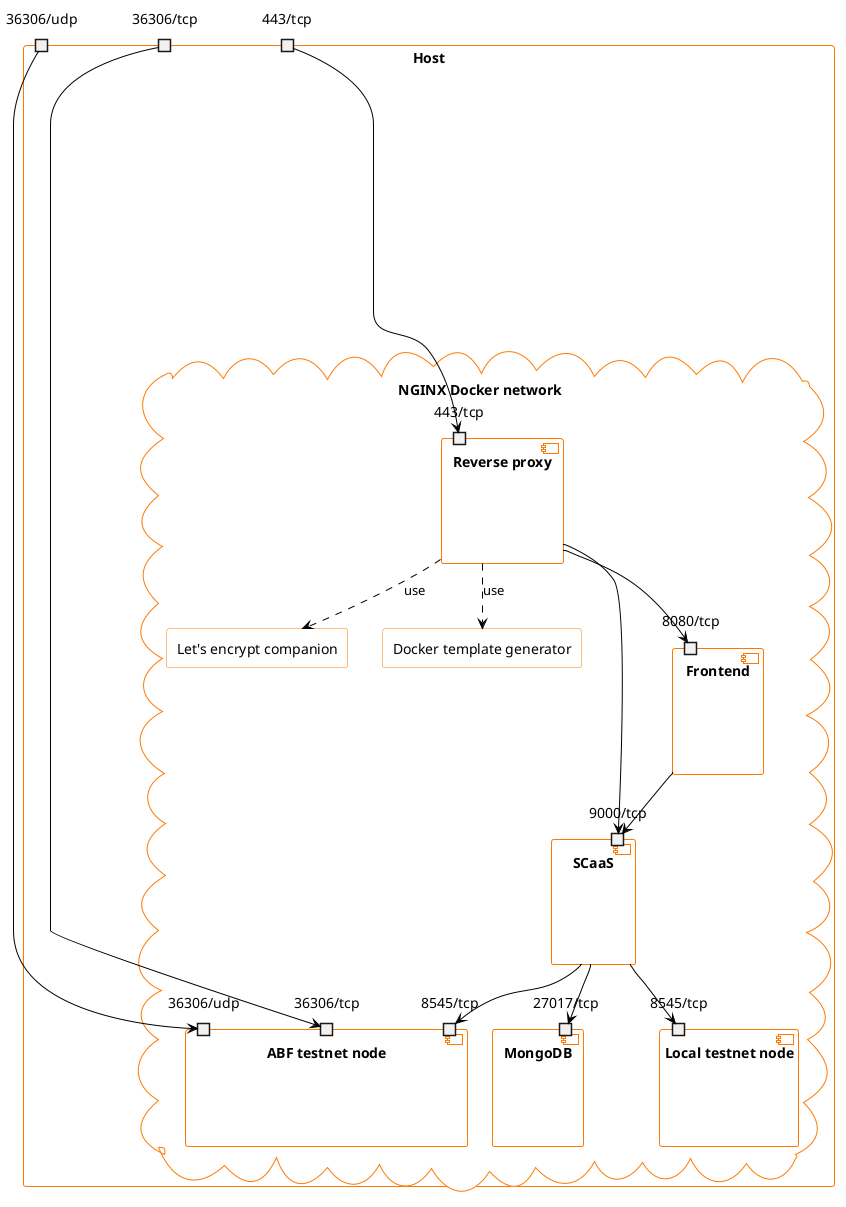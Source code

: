 @startuml

!pragma teoz true
!define MONOSPACE #EBEFF4
!define DARK #205081
!define ORANGE #FF7900

skinparam classAttributeFontColor red

skinparam participant {
    AttributeFontColor black
    AttributeFontSize  15
    BackgroundColor    ORANGE
    BorderColor        ORANGE
}

skinparam note {
    FontColor          black
    FontSize           13
    BackgroundColor    white
    BorderColor        black
}

skinparam actor {
    AttributeFontColor black
    AttributeFontSize  15
    BackgroundColor    white
    BorderColor        black
}

skinparam sequence {
ArrowColor black
LifeLineBorderColor black
GroupBackgroundColor white
BoxBorderColor ORANGE
}

skinparam entity {
    AttributeFontColor black
    AttributeFontSize 15
    BackgroundColor white
    BorderColor ORANGE
}

skinparam database {
    AttributeFontColor black
    AttributeFontSize 15
    BackgroundColor white
    BorderColor ORANGE
}

skinparam rectangle {
    AttributeFontColor black
    AttributeFontSize 15
    BackgroundColor white
    BorderColor ORANGE
}

skinparam component {
    AttributeFontColor black
    AttributeFontSize 15
    BackgroundColor white
    BorderColor ORANGE
}

skinparam cloud {
    AttributeFontColor black
    AttributeFontSize 15
    BackgroundColor white
    BorderColor ORANGE
}

skinparam legendBackgroundColor white

rectangle "Host" as host {
    port "36306/udp" as 30306udp
    port "36306/tcp" as 30306
    port "443/tcp"  as 443

    cloud "NGINX Docker network" {

       rectangle "Let's encrypt companion" as le
       rectangle "Docker template generator" as gen


        component "Reverse proxy" as rp {
            port "443/tcp" as rp443
        }

        component "SCaaS" as scaas {
            port "9000/tcp" as scaas9000
        }

        component "Frontend" as frontend {
            port "8080/tcp" as frontend8080
        }

        component "MongoDB" as mongodb {
            port "27017/tcp" as mongo27017
        }

        component "ABF testnet node" as abftestnet {
            port "36306/udp" as abf30306udp
            port "36306/tcp" as abf30306
            port "8545/tcp" as abf8545
        }

        component "Local testnet node" as lb {
            port "8545/tcp" as lb8545
        }

    }
}

30306 --> abf30306
30306udp --> abf30306udp
scaas --> abf8545
scaas --> lb8545
scaas --> mongo27017
frontend --> scaas9000
rp --> frontend8080
rp --> scaas9000
443 --> rp443
rp ..> le:use
rp ..> gen:use

@enduml